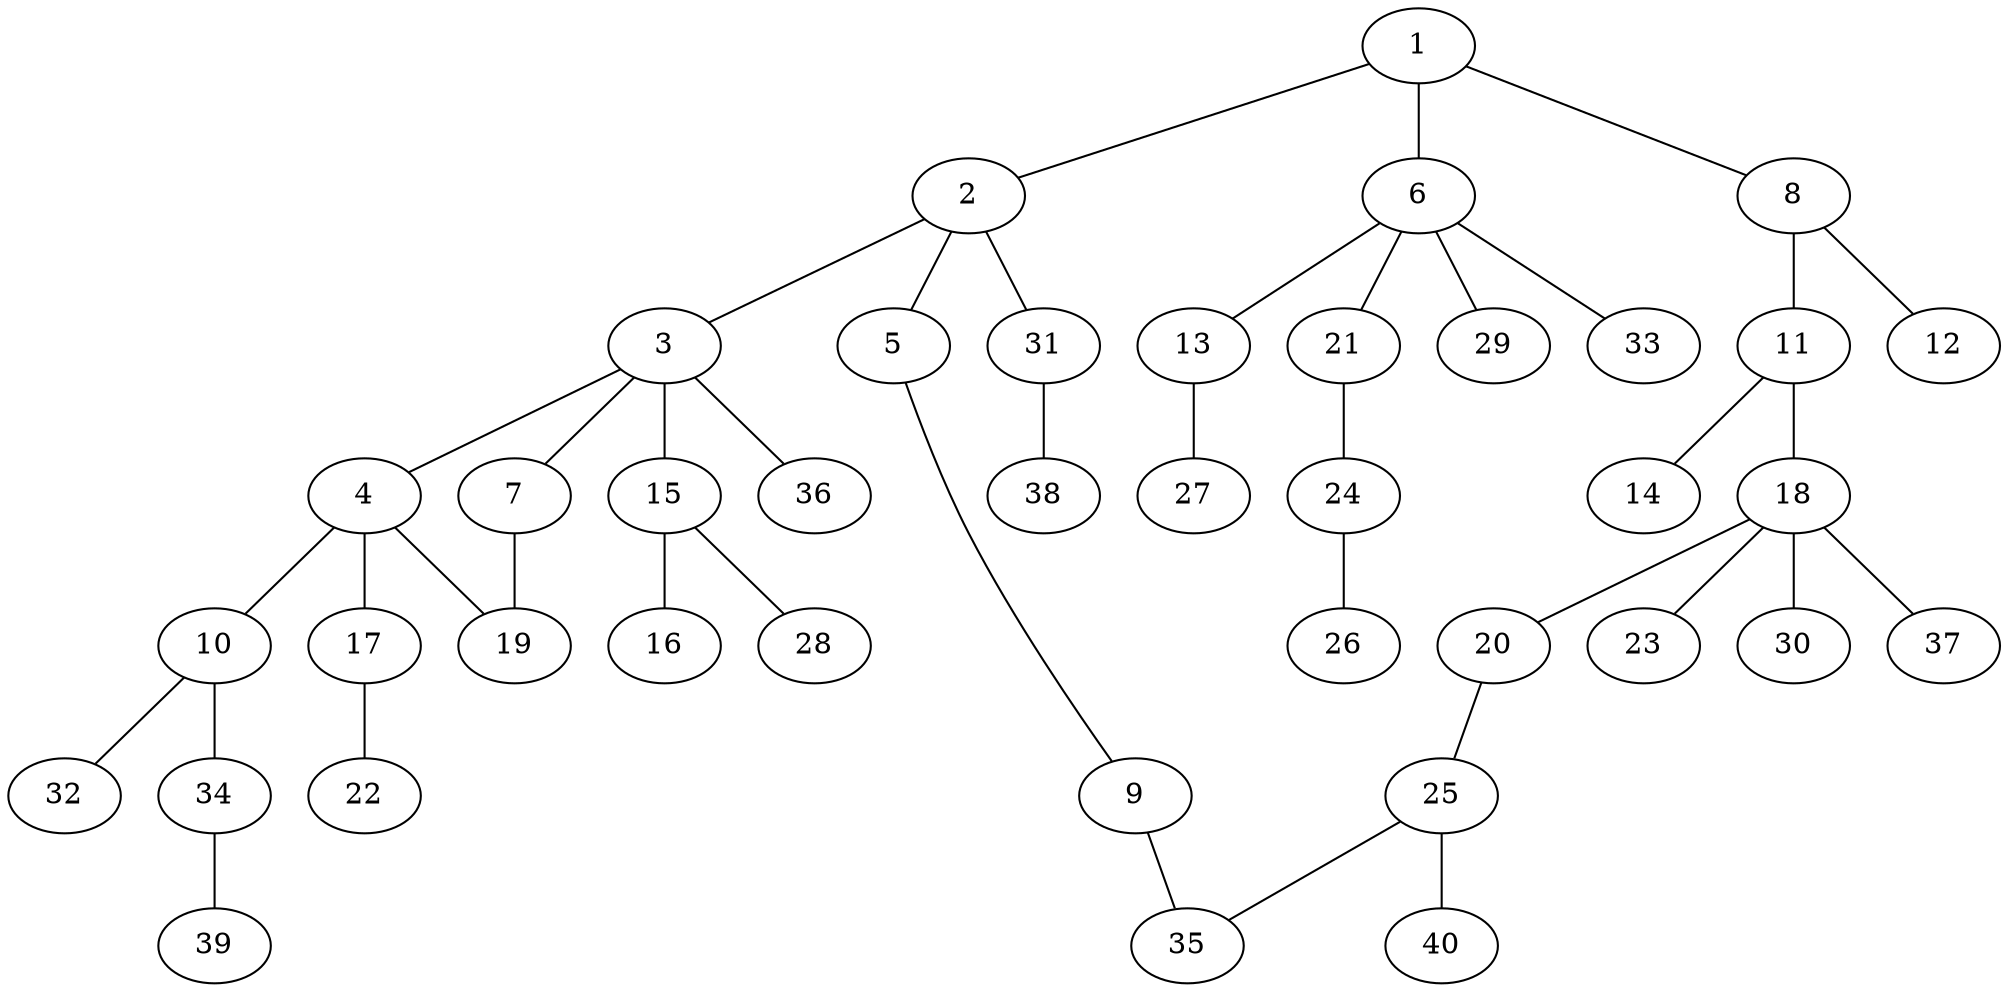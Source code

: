 graph graphname {1--2
1--6
1--8
2--3
2--5
2--31
3--4
3--7
3--15
3--36
4--10
4--17
4--19
5--9
6--13
6--21
6--29
6--33
7--19
8--11
8--12
9--35
10--32
10--34
11--14
11--18
13--27
15--16
15--28
17--22
18--20
18--23
18--30
18--37
20--25
21--24
24--26
25--35
25--40
31--38
34--39
}